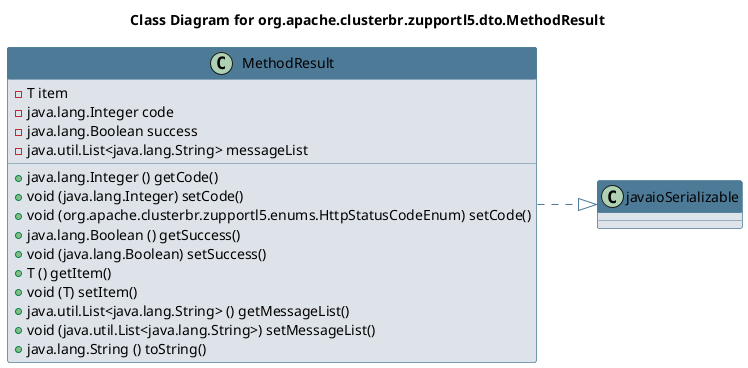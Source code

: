 @startuml 
skinparam class { 
 BackgroundColor #DEE3E9 
 ArrowColor #4D7A97 
 BorderColor #4D7A97 
}
left to right direction 
title Class Diagram for org.apache.clusterbr.zupportl5.dto.MethodResult
skinparam titleBackgroundColor White
skinparam classHeaderBackgroundColor #4D7A97 
skinparam stereotypeCBackgroundColor #F8981D 

class MethodResult {
 - T item
 - java.lang.Integer code
 - java.lang.Boolean success
 - java.util.List<java.lang.String> messageList
 + java.lang.Integer () getCode()
 + void (java.lang.Integer) setCode()
 + void (org.apache.clusterbr.zupportl5.enums.HttpStatusCodeEnum) setCode()
 + java.lang.Boolean () getSuccess()
 + void (java.lang.Boolean) setSuccess()
 + T () getItem()
 + void (T) setItem()
 + java.util.List<java.lang.String> () getMessageList()
 + void (java.util.List<java.lang.String>) setMessageList()
 + java.lang.String () toString()
}
MethodResult ..|> javaioSerializable
@enduml